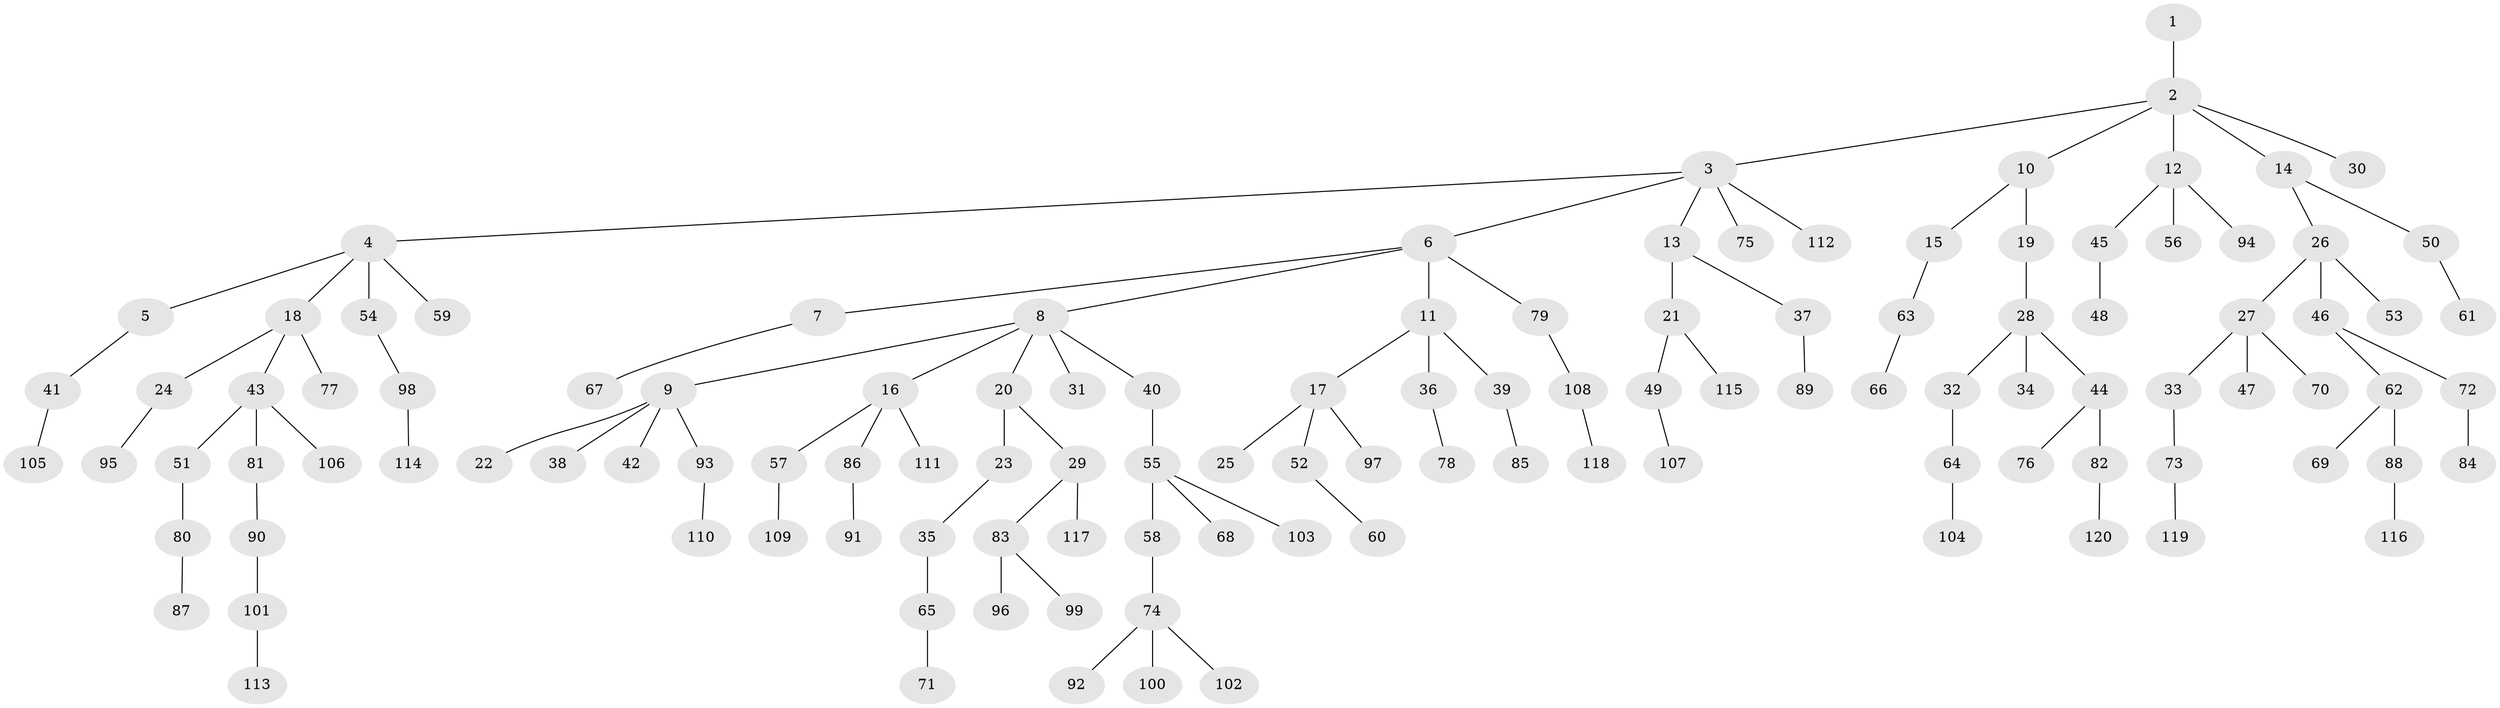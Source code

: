 // Generated by graph-tools (version 1.1) at 2025/53/03/09/25 04:53:05]
// undirected, 120 vertices, 119 edges
graph export_dot {
graph [start="1"]
  node [color=gray90,style=filled];
  1;
  2;
  3;
  4;
  5;
  6;
  7;
  8;
  9;
  10;
  11;
  12;
  13;
  14;
  15;
  16;
  17;
  18;
  19;
  20;
  21;
  22;
  23;
  24;
  25;
  26;
  27;
  28;
  29;
  30;
  31;
  32;
  33;
  34;
  35;
  36;
  37;
  38;
  39;
  40;
  41;
  42;
  43;
  44;
  45;
  46;
  47;
  48;
  49;
  50;
  51;
  52;
  53;
  54;
  55;
  56;
  57;
  58;
  59;
  60;
  61;
  62;
  63;
  64;
  65;
  66;
  67;
  68;
  69;
  70;
  71;
  72;
  73;
  74;
  75;
  76;
  77;
  78;
  79;
  80;
  81;
  82;
  83;
  84;
  85;
  86;
  87;
  88;
  89;
  90;
  91;
  92;
  93;
  94;
  95;
  96;
  97;
  98;
  99;
  100;
  101;
  102;
  103;
  104;
  105;
  106;
  107;
  108;
  109;
  110;
  111;
  112;
  113;
  114;
  115;
  116;
  117;
  118;
  119;
  120;
  1 -- 2;
  2 -- 3;
  2 -- 10;
  2 -- 12;
  2 -- 14;
  2 -- 30;
  3 -- 4;
  3 -- 6;
  3 -- 13;
  3 -- 75;
  3 -- 112;
  4 -- 5;
  4 -- 18;
  4 -- 54;
  4 -- 59;
  5 -- 41;
  6 -- 7;
  6 -- 8;
  6 -- 11;
  6 -- 79;
  7 -- 67;
  8 -- 9;
  8 -- 16;
  8 -- 20;
  8 -- 31;
  8 -- 40;
  9 -- 22;
  9 -- 38;
  9 -- 42;
  9 -- 93;
  10 -- 15;
  10 -- 19;
  11 -- 17;
  11 -- 36;
  11 -- 39;
  12 -- 45;
  12 -- 56;
  12 -- 94;
  13 -- 21;
  13 -- 37;
  14 -- 26;
  14 -- 50;
  15 -- 63;
  16 -- 57;
  16 -- 86;
  16 -- 111;
  17 -- 25;
  17 -- 52;
  17 -- 97;
  18 -- 24;
  18 -- 43;
  18 -- 77;
  19 -- 28;
  20 -- 23;
  20 -- 29;
  21 -- 49;
  21 -- 115;
  23 -- 35;
  24 -- 95;
  26 -- 27;
  26 -- 46;
  26 -- 53;
  27 -- 33;
  27 -- 47;
  27 -- 70;
  28 -- 32;
  28 -- 34;
  28 -- 44;
  29 -- 83;
  29 -- 117;
  32 -- 64;
  33 -- 73;
  35 -- 65;
  36 -- 78;
  37 -- 89;
  39 -- 85;
  40 -- 55;
  41 -- 105;
  43 -- 51;
  43 -- 81;
  43 -- 106;
  44 -- 76;
  44 -- 82;
  45 -- 48;
  46 -- 62;
  46 -- 72;
  49 -- 107;
  50 -- 61;
  51 -- 80;
  52 -- 60;
  54 -- 98;
  55 -- 58;
  55 -- 68;
  55 -- 103;
  57 -- 109;
  58 -- 74;
  62 -- 69;
  62 -- 88;
  63 -- 66;
  64 -- 104;
  65 -- 71;
  72 -- 84;
  73 -- 119;
  74 -- 92;
  74 -- 100;
  74 -- 102;
  79 -- 108;
  80 -- 87;
  81 -- 90;
  82 -- 120;
  83 -- 96;
  83 -- 99;
  86 -- 91;
  88 -- 116;
  90 -- 101;
  93 -- 110;
  98 -- 114;
  101 -- 113;
  108 -- 118;
}
